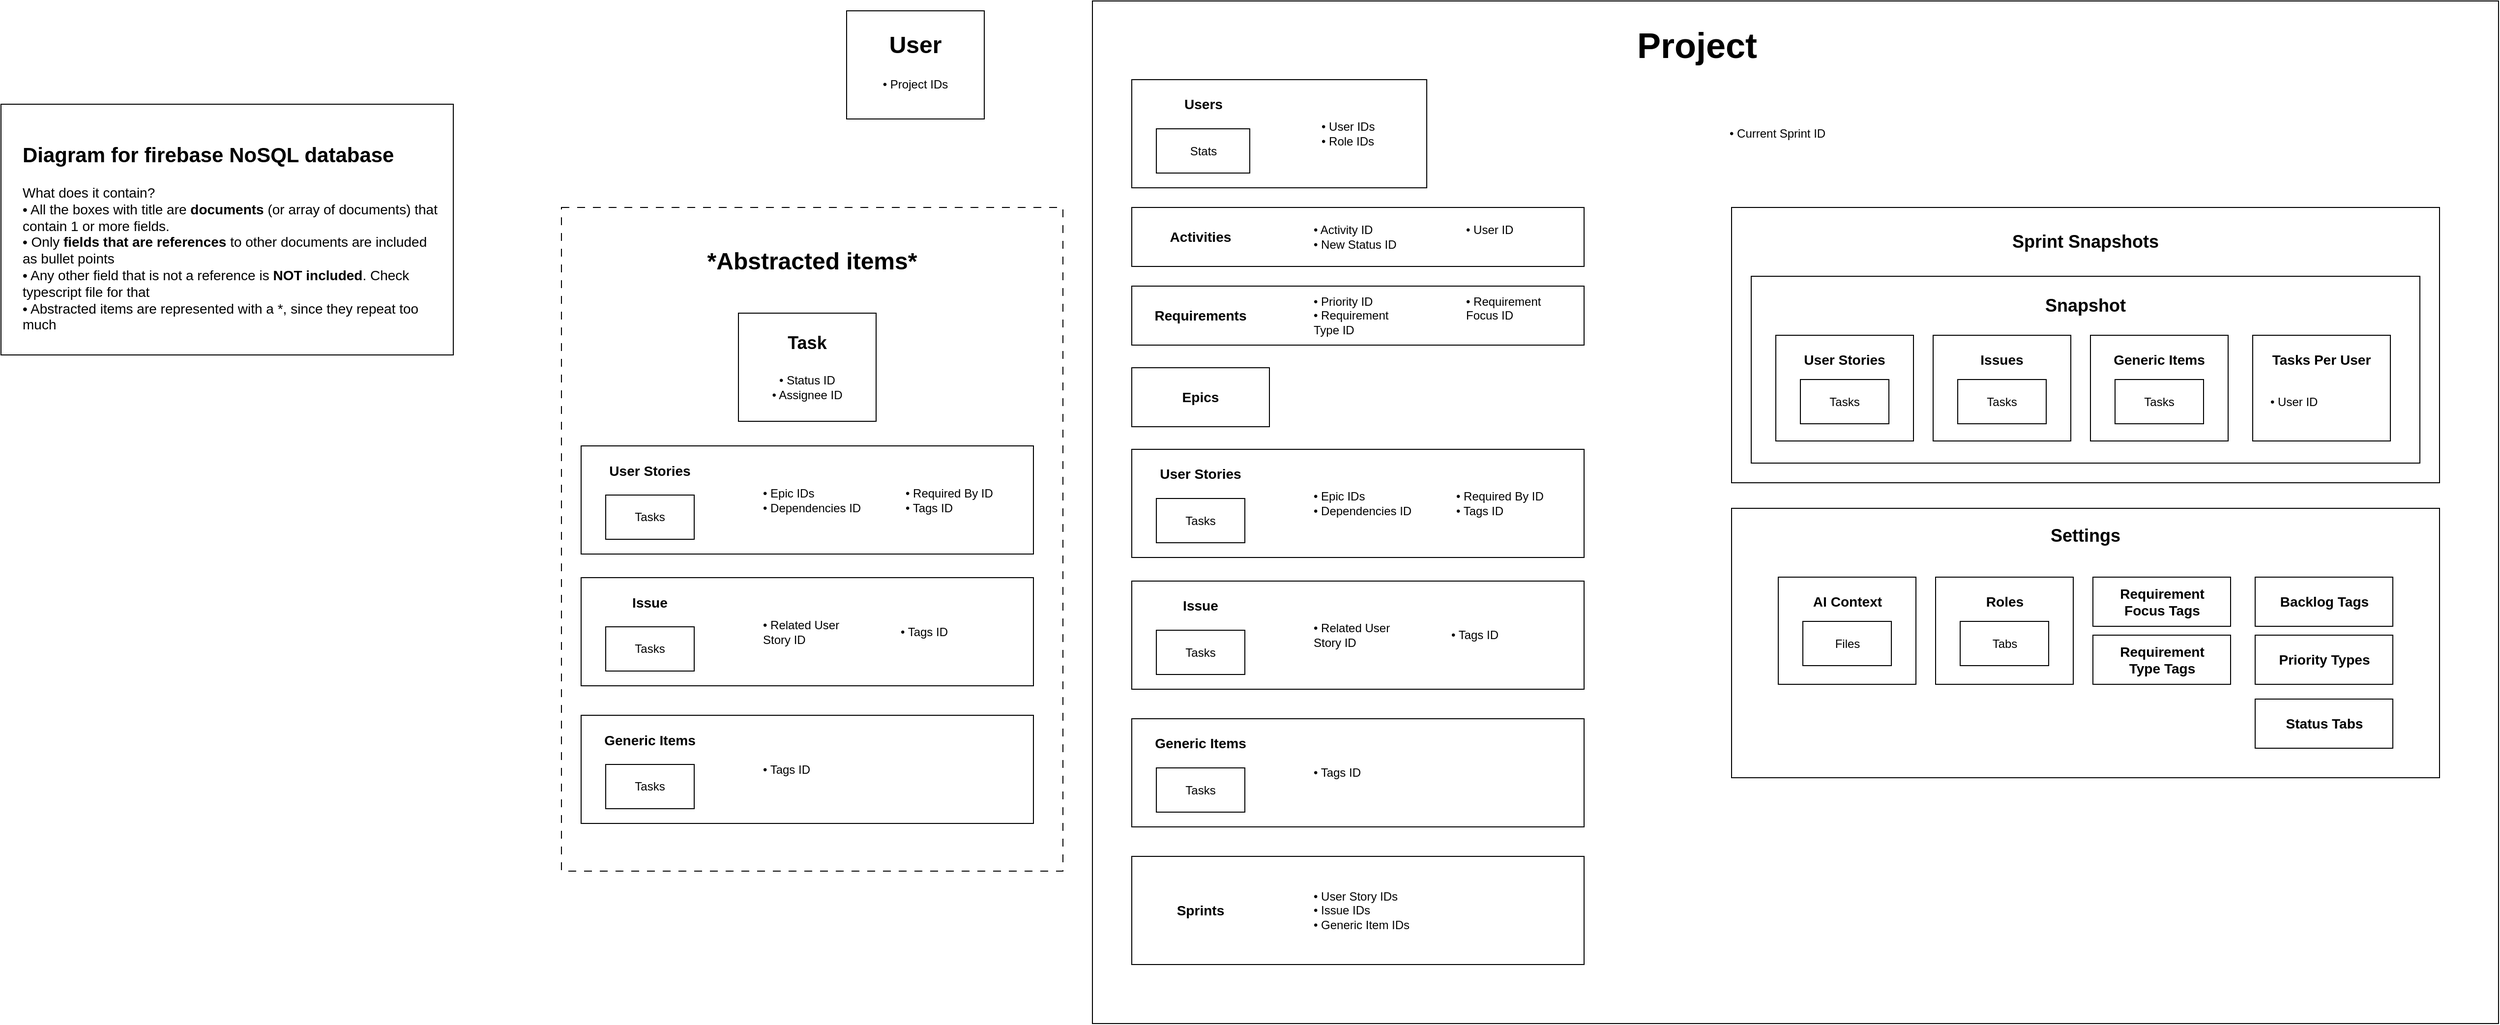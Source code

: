 <mxfile version="26.1.1">
  <diagram name="Página-1" id="4OTmXY2Rh0phOZ1CV6iW">
    <mxGraphModel dx="2952" dy="1219" grid="1" gridSize="10" guides="1" tooltips="1" connect="1" arrows="1" fold="1" page="1" pageScale="1" pageWidth="827" pageHeight="1169" math="0" shadow="0">
      <root>
        <mxCell id="0" />
        <mxCell id="1" parent="0" />
        <mxCell id="7UEIV4KV4VF5LxMRAz7w-37" value="" style="rounded=0;whiteSpace=wrap;html=1;fillColor=none;dashed=1;dashPattern=8 8;fillStyle=zigzag-line;gradientColor=default;" vertex="1" parent="1">
          <mxGeometry x="-50" y="240" width="510" height="675" as="geometry" />
        </mxCell>
        <mxCell id="7UEIV4KV4VF5LxMRAz7w-19" value="" style="rounded=0;whiteSpace=wrap;html=1;" vertex="1" parent="1">
          <mxGeometry x="-620" y="135" width="460" height="255" as="geometry" />
        </mxCell>
        <mxCell id="syVXaHFY9ad1_4dyUhUQ-4" value="" style="rounded=0;whiteSpace=wrap;html=1;" parent="1" vertex="1">
          <mxGeometry x="490" y="30" width="1430" height="1040" as="geometry" />
        </mxCell>
        <mxCell id="syVXaHFY9ad1_4dyUhUQ-6" value="&lt;h1&gt;Project&lt;/h1&gt;" style="text;html=1;align=center;verticalAlign=middle;whiteSpace=wrap;rounded=0;fontSize=18;" parent="1" vertex="1">
          <mxGeometry x="1040" y="60" width="130" height="30" as="geometry" />
        </mxCell>
        <mxCell id="syVXaHFY9ad1_4dyUhUQ-7" value="" style="rounded=0;whiteSpace=wrap;html=1;" parent="1" vertex="1">
          <mxGeometry x="530" y="240" width="460" height="60" as="geometry" />
        </mxCell>
        <mxCell id="syVXaHFY9ad1_4dyUhUQ-8" value="&lt;h3&gt;Activities&lt;/h3&gt;" style="text;html=1;align=center;verticalAlign=middle;whiteSpace=wrap;rounded=0;" parent="1" vertex="1">
          <mxGeometry x="560" y="255" width="80" height="30" as="geometry" />
        </mxCell>
        <mxCell id="syVXaHFY9ad1_4dyUhUQ-51" value="" style="rounded=0;whiteSpace=wrap;html=1;" parent="1" vertex="1">
          <mxGeometry x="530" y="110" width="300" height="110" as="geometry" />
        </mxCell>
        <mxCell id="syVXaHFY9ad1_4dyUhUQ-21" value="" style="rounded=0;whiteSpace=wrap;html=1;" parent="1" vertex="1">
          <mxGeometry x="555" y="160" width="95" height="45" as="geometry" />
        </mxCell>
        <mxCell id="syVXaHFY9ad1_4dyUhUQ-23" value="Stats" style="text;html=1;align=center;verticalAlign=middle;whiteSpace=wrap;rounded=0;" parent="1" vertex="1">
          <mxGeometry x="572.5" y="167.5" width="60" height="30" as="geometry" />
        </mxCell>
        <mxCell id="syVXaHFY9ad1_4dyUhUQ-52" value="&lt;h3&gt;Users&lt;/h3&gt;" style="text;html=1;align=center;verticalAlign=middle;whiteSpace=wrap;rounded=0;" parent="1" vertex="1">
          <mxGeometry x="572.5" y="120" width="60" height="30" as="geometry" />
        </mxCell>
        <mxCell id="syVXaHFY9ad1_4dyUhUQ-55" value="" style="rounded=0;whiteSpace=wrap;html=1;" parent="1" vertex="1">
          <mxGeometry x="240" y="40" width="140" height="110" as="geometry" />
        </mxCell>
        <mxCell id="syVXaHFY9ad1_4dyUhUQ-56" value="&lt;h1&gt;User&lt;/h1&gt;" style="text;html=1;align=center;verticalAlign=middle;whiteSpace=wrap;rounded=0;" parent="1" vertex="1">
          <mxGeometry x="280" y="60" width="60" height="30" as="geometry" />
        </mxCell>
        <mxCell id="MFJId0UJbE_y7SjFGPqC-7" value="" style="rounded=0;whiteSpace=wrap;html=1;" parent="1" vertex="1">
          <mxGeometry x="530" y="320" width="460" height="60" as="geometry" />
        </mxCell>
        <mxCell id="MFJId0UJbE_y7SjFGPqC-8" value="&lt;h3&gt;Requirements&lt;/h3&gt;" style="text;html=1;align=center;verticalAlign=middle;whiteSpace=wrap;rounded=0;" parent="1" vertex="1">
          <mxGeometry x="560" y="335" width="80" height="30" as="geometry" />
        </mxCell>
        <mxCell id="MFJId0UJbE_y7SjFGPqC-24" value="" style="rounded=0;whiteSpace=wrap;html=1;" parent="1" vertex="1">
          <mxGeometry x="530" y="403" width="140" height="60" as="geometry" />
        </mxCell>
        <mxCell id="MFJId0UJbE_y7SjFGPqC-25" value="&lt;h3&gt;Epics&lt;/h3&gt;" style="text;html=1;align=center;verticalAlign=middle;whiteSpace=wrap;rounded=0;" parent="1" vertex="1">
          <mxGeometry x="560" y="418" width="80" height="30" as="geometry" />
        </mxCell>
        <mxCell id="MFJId0UJbE_y7SjFGPqC-32" value="" style="rounded=0;whiteSpace=wrap;html=1;" parent="1" vertex="1">
          <mxGeometry x="1140" y="240" width="720" height="280" as="geometry" />
        </mxCell>
        <mxCell id="MFJId0UJbE_y7SjFGPqC-33" value="&lt;h2&gt;Sprint Snapshots&lt;/h2&gt;" style="text;html=1;align=center;verticalAlign=middle;whiteSpace=wrap;rounded=0;" parent="1" vertex="1">
          <mxGeometry x="1375" y="260" width="250" height="30" as="geometry" />
        </mxCell>
        <mxCell id="MFJId0UJbE_y7SjFGPqC-60" value="" style="rounded=0;whiteSpace=wrap;html=1;" parent="1" vertex="1">
          <mxGeometry x="1160" y="310" width="680" height="190" as="geometry" />
        </mxCell>
        <mxCell id="MFJId0UJbE_y7SjFGPqC-48" value="" style="rounded=0;whiteSpace=wrap;html=1;" parent="1" vertex="1">
          <mxGeometry x="1185" y="370" width="140" height="107.5" as="geometry" />
        </mxCell>
        <mxCell id="MFJId0UJbE_y7SjFGPqC-49" value="&lt;h3&gt;User Stories&lt;/h3&gt;" style="text;html=1;align=center;verticalAlign=middle;whiteSpace=wrap;rounded=0;" parent="1" vertex="1">
          <mxGeometry x="1195" y="380" width="120" height="30" as="geometry" />
        </mxCell>
        <mxCell id="MFJId0UJbE_y7SjFGPqC-50" value="" style="rounded=0;whiteSpace=wrap;html=1;" parent="1" vertex="1">
          <mxGeometry x="1210" y="415" width="90" height="45" as="geometry" />
        </mxCell>
        <mxCell id="MFJId0UJbE_y7SjFGPqC-51" value="Tasks" style="text;html=1;align=center;verticalAlign=middle;whiteSpace=wrap;rounded=0;" parent="1" vertex="1">
          <mxGeometry x="1225" y="422.5" width="60" height="30" as="geometry" />
        </mxCell>
        <mxCell id="MFJId0UJbE_y7SjFGPqC-52" value="" style="rounded=0;whiteSpace=wrap;html=1;" parent="1" vertex="1">
          <mxGeometry x="1345" y="370" width="140" height="107.5" as="geometry" />
        </mxCell>
        <mxCell id="MFJId0UJbE_y7SjFGPqC-53" value="&lt;h3&gt;Issues&lt;/h3&gt;" style="text;html=1;align=center;verticalAlign=middle;whiteSpace=wrap;rounded=0;" parent="1" vertex="1">
          <mxGeometry x="1385" y="380" width="60" height="30" as="geometry" />
        </mxCell>
        <mxCell id="MFJId0UJbE_y7SjFGPqC-54" value="" style="rounded=0;whiteSpace=wrap;html=1;" parent="1" vertex="1">
          <mxGeometry x="1370" y="415" width="90" height="45" as="geometry" />
        </mxCell>
        <mxCell id="MFJId0UJbE_y7SjFGPqC-55" value="Tasks" style="text;html=1;align=center;verticalAlign=middle;whiteSpace=wrap;rounded=0;" parent="1" vertex="1">
          <mxGeometry x="1385" y="422.5" width="60" height="30" as="geometry" />
        </mxCell>
        <mxCell id="MFJId0UJbE_y7SjFGPqC-56" value="" style="rounded=0;whiteSpace=wrap;html=1;" parent="1" vertex="1">
          <mxGeometry x="1505" y="370" width="140" height="107.5" as="geometry" />
        </mxCell>
        <mxCell id="MFJId0UJbE_y7SjFGPqC-57" value="&lt;h3&gt;Generic Items&lt;/h3&gt;" style="text;html=1;align=center;verticalAlign=middle;whiteSpace=wrap;rounded=0;" parent="1" vertex="1">
          <mxGeometry x="1515" y="380" width="120" height="30" as="geometry" />
        </mxCell>
        <mxCell id="MFJId0UJbE_y7SjFGPqC-58" value="" style="rounded=0;whiteSpace=wrap;html=1;" parent="1" vertex="1">
          <mxGeometry x="1530" y="415" width="90" height="45" as="geometry" />
        </mxCell>
        <mxCell id="MFJId0UJbE_y7SjFGPqC-59" value="Tasks" style="text;html=1;align=center;verticalAlign=middle;whiteSpace=wrap;rounded=0;" parent="1" vertex="1">
          <mxGeometry x="1545" y="422.5" width="60" height="30" as="geometry" />
        </mxCell>
        <mxCell id="MFJId0UJbE_y7SjFGPqC-61" value="&lt;h2&gt;Snapshot&lt;/h2&gt;" style="text;html=1;align=center;verticalAlign=middle;whiteSpace=wrap;rounded=0;" parent="1" vertex="1">
          <mxGeometry x="1440" y="325" width="120" height="30" as="geometry" />
        </mxCell>
        <mxCell id="MFJId0UJbE_y7SjFGPqC-62" value="" style="rounded=0;whiteSpace=wrap;html=1;" parent="1" vertex="1">
          <mxGeometry x="1140" y="546" width="720" height="274" as="geometry" />
        </mxCell>
        <mxCell id="7UEIV4KV4VF5LxMRAz7w-13" value="" style="rounded=0;whiteSpace=wrap;html=1;" vertex="1" parent="1">
          <mxGeometry x="1187.5" y="616" width="140" height="109" as="geometry" />
        </mxCell>
        <mxCell id="MFJId0UJbE_y7SjFGPqC-63" value="&lt;h2&gt;Settings&lt;/h2&gt;" style="text;html=1;align=center;verticalAlign=middle;whiteSpace=wrap;rounded=0;" parent="1" vertex="1">
          <mxGeometry x="1375" y="559" width="250" height="30" as="geometry" />
        </mxCell>
        <mxCell id="MFJId0UJbE_y7SjFGPqC-66" value="&lt;h3&gt;AI Context&lt;/h3&gt;" style="text;html=1;align=center;verticalAlign=middle;whiteSpace=wrap;rounded=0;" parent="1" vertex="1">
          <mxGeometry x="1197.5" y="626" width="120" height="30" as="geometry" />
        </mxCell>
        <mxCell id="MFJId0UJbE_y7SjFGPqC-69" value="" style="rounded=0;whiteSpace=wrap;html=1;" parent="1" vertex="1">
          <mxGeometry x="1347.5" y="616" width="140" height="109" as="geometry" />
        </mxCell>
        <mxCell id="MFJId0UJbE_y7SjFGPqC-70" value="&lt;h3&gt;Roles&lt;/h3&gt;" style="text;html=1;align=center;verticalAlign=middle;whiteSpace=wrap;rounded=0;" parent="1" vertex="1">
          <mxGeometry x="1387.5" y="626" width="60" height="30" as="geometry" />
        </mxCell>
        <mxCell id="MFJId0UJbE_y7SjFGPqC-71" value="" style="rounded=0;whiteSpace=wrap;html=1;" parent="1" vertex="1">
          <mxGeometry x="1372.5" y="661" width="90" height="45" as="geometry" />
        </mxCell>
        <mxCell id="MFJId0UJbE_y7SjFGPqC-72" value="Tabs" style="text;html=1;align=center;verticalAlign=middle;whiteSpace=wrap;rounded=0;" parent="1" vertex="1">
          <mxGeometry x="1387.5" y="668.5" width="60" height="30" as="geometry" />
        </mxCell>
        <mxCell id="MFJId0UJbE_y7SjFGPqC-78" value="" style="rounded=0;whiteSpace=wrap;html=1;" parent="1" vertex="1">
          <mxGeometry x="530" y="486" width="460" height="110" as="geometry" />
        </mxCell>
        <mxCell id="MFJId0UJbE_y7SjFGPqC-79" value="" style="rounded=0;whiteSpace=wrap;html=1;" parent="1" vertex="1">
          <mxGeometry x="555" y="536" width="90" height="45" as="geometry" />
        </mxCell>
        <mxCell id="MFJId0UJbE_y7SjFGPqC-80" value="Tasks" style="text;html=1;align=center;verticalAlign=middle;whiteSpace=wrap;rounded=0;" parent="1" vertex="1">
          <mxGeometry x="570" y="543.5" width="60" height="30" as="geometry" />
        </mxCell>
        <mxCell id="MFJId0UJbE_y7SjFGPqC-81" value="&lt;h3&gt;User Stories&lt;/h3&gt;" style="text;html=1;align=center;verticalAlign=middle;whiteSpace=wrap;rounded=0;" parent="1" vertex="1">
          <mxGeometry x="540" y="496" width="120" height="30" as="geometry" />
        </mxCell>
        <mxCell id="MFJId0UJbE_y7SjFGPqC-90" value="&lt;p&gt;&lt;/p&gt;&lt;span style=&quot;background-color: transparent; color: light-dark(rgb(0, 0, 0), rgb(255, 255, 255));&quot;&gt;• Project IDs&lt;/span&gt;&lt;p&gt;&lt;/p&gt;" style="text;html=1;align=center;verticalAlign=middle;whiteSpace=wrap;rounded=0;" parent="1" vertex="1">
          <mxGeometry x="260" y="100" width="100" height="30" as="geometry" />
        </mxCell>
        <mxCell id="MFJId0UJbE_y7SjFGPqC-91" value="&lt;p&gt;&lt;/p&gt;&lt;span style=&quot;background-color: transparent; color: light-dark(rgb(0, 0, 0), rgb(255, 255, 255));&quot;&gt;• User IDs&lt;/span&gt;&lt;br&gt;&lt;span style=&quot;background-color: transparent; color: light-dark(rgb(0, 0, 0), rgb(255, 255, 255));&quot;&gt;• Role IDs&lt;/span&gt;&lt;span style=&quot;background-color: transparent; color: light-dark(rgb(0, 0, 0), rgb(255, 255, 255));&quot;&gt;&amp;nbsp;&lt;/span&gt;&lt;div&gt;&lt;div&gt;&lt;p&gt;&lt;/p&gt;&lt;/div&gt;&lt;/div&gt;" style="text;html=1;align=left;verticalAlign=middle;whiteSpace=wrap;rounded=0;fontSize=12;spacing=0;spacingBottom=0;horizontal=1;" parent="1" vertex="1">
          <mxGeometry x="722.5" y="140" width="75" height="50" as="geometry" />
        </mxCell>
        <mxCell id="MFJId0UJbE_y7SjFGPqC-95" value="&lt;p&gt;&lt;/p&gt;&lt;span style=&quot;background-color: transparent; color: light-dark(rgb(0, 0, 0), rgb(255, 255, 255));&quot;&gt;• Activity ID&lt;/span&gt;&lt;br&gt;&lt;span style=&quot;background-color: transparent; color: light-dark(rgb(0, 0, 0), rgb(255, 255, 255));&quot;&gt;• New Status ID&lt;/span&gt;&lt;div&gt;&lt;div&gt;&lt;p&gt;&lt;/p&gt;&lt;/div&gt;&lt;/div&gt;" style="text;html=1;align=left;verticalAlign=middle;whiteSpace=wrap;rounded=0;fontSize=12;spacing=0;spacingBottom=0;horizontal=1;" parent="1" vertex="1">
          <mxGeometry x="715" y="245" width="90" height="50" as="geometry" />
        </mxCell>
        <mxCell id="MFJId0UJbE_y7SjFGPqC-96" value="&lt;p&gt;&lt;/p&gt;&lt;span style=&quot;background-color: transparent; color: light-dark(rgb(0, 0, 0), rgb(255, 255, 255));&quot;&gt;• User ID&lt;/span&gt;&lt;div&gt;&lt;span style=&quot;background-color: transparent; color: light-dark(rgb(0, 0, 0), rgb(255, 255, 255));&quot;&gt;&amp;nbsp;&lt;/span&gt;&lt;br&gt;&lt;div&gt;&lt;div&gt;&lt;p&gt;&lt;/p&gt;&lt;/div&gt;&lt;/div&gt;&lt;/div&gt;" style="text;html=1;align=left;verticalAlign=middle;whiteSpace=wrap;rounded=0;fontSize=12;spacing=0;spacingBottom=0;horizontal=1;" parent="1" vertex="1">
          <mxGeometry x="870" y="245" width="90" height="50" as="geometry" />
        </mxCell>
        <mxCell id="MFJId0UJbE_y7SjFGPqC-97" value="&lt;p&gt;&lt;/p&gt;&lt;span style=&quot;background-color: transparent; color: light-dark(rgb(0, 0, 0), rgb(255, 255, 255));&quot;&gt;• Current Sprint ID&lt;/span&gt;&lt;div&gt;&lt;div&gt;&lt;div&gt;&lt;p&gt;&lt;/p&gt;&lt;/div&gt;&lt;/div&gt;&lt;/div&gt;" style="text;html=1;align=left;verticalAlign=middle;whiteSpace=wrap;rounded=0;fontSize=12;spacing=0;spacingBottom=0;horizontal=1;" parent="1" vertex="1">
          <mxGeometry x="1137.5" y="140" width="235" height="50" as="geometry" />
        </mxCell>
        <mxCell id="MFJId0UJbE_y7SjFGPqC-98" value="&lt;p&gt;&lt;/p&gt;&lt;span style=&quot;background-color: transparent; color: light-dark(rgb(0, 0, 0), rgb(255, 255, 255));&quot;&gt;• Priority ID&lt;/span&gt;&lt;br&gt;&lt;span style=&quot;background-color: transparent; color: light-dark(rgb(0, 0, 0), rgb(255, 255, 255));&quot;&gt;• Requirement Type ID&lt;/span&gt;&lt;div&gt;&lt;div&gt;&lt;p&gt;&lt;/p&gt;&lt;/div&gt;&lt;/div&gt;" style="text;html=1;align=left;verticalAlign=middle;whiteSpace=wrap;rounded=0;fontSize=12;spacing=0;spacingBottom=0;horizontal=1;" parent="1" vertex="1">
          <mxGeometry x="715" y="325" width="90" height="50" as="geometry" />
        </mxCell>
        <mxCell id="MFJId0UJbE_y7SjFGPqC-99" value="&lt;p&gt;&lt;/p&gt;&lt;span style=&quot;background-color: transparent; color: light-dark(rgb(0, 0, 0), rgb(255, 255, 255));&quot;&gt;• Requirement Focus ID&lt;/span&gt;&lt;div&gt;&lt;span style=&quot;background-color: transparent; color: light-dark(rgb(0, 0, 0), rgb(255, 255, 255));&quot;&gt;&amp;nbsp;&lt;/span&gt;&lt;br&gt;&lt;div&gt;&lt;div&gt;&lt;p&gt;&lt;/p&gt;&lt;/div&gt;&lt;/div&gt;&lt;/div&gt;" style="text;html=1;align=left;verticalAlign=middle;whiteSpace=wrap;rounded=0;fontSize=12;spacing=0;spacingBottom=0;horizontal=1;" parent="1" vertex="1">
          <mxGeometry x="870" y="325" width="90" height="50" as="geometry" />
        </mxCell>
        <mxCell id="MFJId0UJbE_y7SjFGPqC-100" value="&lt;p&gt;&lt;/p&gt;&lt;span style=&quot;background-color: transparent; color: light-dark(rgb(0, 0, 0), rgb(255, 255, 255));&quot;&gt;• Epic IDs&lt;/span&gt;&lt;br&gt;&lt;span style=&quot;background-color: transparent; color: light-dark(rgb(0, 0, 0), rgb(255, 255, 255));&quot;&gt;• Dependencies&lt;/span&gt;&lt;span style=&quot;background-color: transparent; color: light-dark(rgb(0, 0, 0), rgb(255, 255, 255));&quot;&gt;&amp;nbsp;ID&lt;/span&gt;&lt;div&gt;&lt;div&gt;&lt;p&gt;&lt;/p&gt;&lt;/div&gt;&lt;/div&gt;" style="text;html=1;align=left;verticalAlign=middle;whiteSpace=wrap;rounded=0;fontSize=12;spacing=0;spacingBottom=0;horizontal=1;" parent="1" vertex="1">
          <mxGeometry x="715" y="516" width="105" height="50" as="geometry" />
        </mxCell>
        <mxCell id="MFJId0UJbE_y7SjFGPqC-101" value="&lt;p&gt;&lt;/p&gt;&lt;span style=&quot;background-color: transparent; color: light-dark(rgb(0, 0, 0), rgb(255, 255, 255));&quot;&gt;• Required By ID&lt;/span&gt;&lt;div&gt;&lt;span style=&quot;background-color: transparent; color: light-dark(rgb(0, 0, 0), rgb(255, 255, 255));&quot;&gt;• T&lt;/span&gt;&lt;span style=&quot;background-color: transparent;&quot;&gt;ags ID&lt;/span&gt;&lt;div&gt;&lt;div&gt;&lt;p&gt;&lt;/p&gt;&lt;/div&gt;&lt;/div&gt;&lt;/div&gt;" style="text;html=1;align=left;verticalAlign=middle;whiteSpace=wrap;rounded=0;fontSize=12;spacing=0;spacingBottom=0;horizontal=1;" parent="1" vertex="1">
          <mxGeometry x="860" y="516" width="105" height="50" as="geometry" />
        </mxCell>
        <mxCell id="MFJId0UJbE_y7SjFGPqC-102" value="" style="rounded=0;whiteSpace=wrap;html=1;" parent="1" vertex="1">
          <mxGeometry x="130" y="347.5" width="140" height="110" as="geometry" />
        </mxCell>
        <mxCell id="MFJId0UJbE_y7SjFGPqC-103" value="&lt;h2&gt;Task&lt;/h2&gt;" style="text;html=1;align=center;verticalAlign=middle;whiteSpace=wrap;rounded=0;" parent="1" vertex="1">
          <mxGeometry x="170" y="362.5" width="60" height="30" as="geometry" />
        </mxCell>
        <mxCell id="MFJId0UJbE_y7SjFGPqC-104" value="&lt;p&gt;&lt;/p&gt;&lt;span style=&quot;background-color: transparent; color: light-dark(rgb(0, 0, 0), rgb(255, 255, 255));&quot;&gt;• Status ID&lt;br&gt;&lt;/span&gt;&lt;div&gt;&lt;span style=&quot;background-color: transparent; color: light-dark(rgb(0, 0, 0), rgb(255, 255, 255));&quot;&gt;• Assignee ID&lt;/span&gt;&lt;p&gt;&lt;/p&gt;&lt;/div&gt;" style="text;html=1;align=center;verticalAlign=middle;whiteSpace=wrap;rounded=0;" parent="1" vertex="1">
          <mxGeometry x="150" y="407.5" width="100" height="30" as="geometry" />
        </mxCell>
        <mxCell id="MFJId0UJbE_y7SjFGPqC-105" value="" style="rounded=0;whiteSpace=wrap;html=1;" parent="1" vertex="1">
          <mxGeometry x="530" y="620" width="460" height="110" as="geometry" />
        </mxCell>
        <mxCell id="MFJId0UJbE_y7SjFGPqC-106" value="" style="rounded=0;whiteSpace=wrap;html=1;" parent="1" vertex="1">
          <mxGeometry x="555" y="670" width="90" height="45" as="geometry" />
        </mxCell>
        <mxCell id="MFJId0UJbE_y7SjFGPqC-107" value="Tasks" style="text;html=1;align=center;verticalAlign=middle;whiteSpace=wrap;rounded=0;" parent="1" vertex="1">
          <mxGeometry x="570" y="677.5" width="60" height="30" as="geometry" />
        </mxCell>
        <mxCell id="MFJId0UJbE_y7SjFGPqC-108" value="&lt;h3&gt;Issue&lt;/h3&gt;" style="text;html=1;align=center;verticalAlign=middle;whiteSpace=wrap;rounded=0;" parent="1" vertex="1">
          <mxGeometry x="540" y="630" width="120" height="30" as="geometry" />
        </mxCell>
        <mxCell id="MFJId0UJbE_y7SjFGPqC-109" value="&lt;p&gt;&lt;/p&gt;&lt;span style=&quot;background-color: transparent; color: light-dark(rgb(0, 0, 0), rgb(255, 255, 255));&quot;&gt;• R&lt;/span&gt;&lt;span style=&quot;background-color: transparent;&quot;&gt;elated User Story ID&amp;nbsp;&lt;/span&gt;&lt;div&gt;&lt;div&gt;&lt;div&gt;&lt;div&gt;&lt;div&gt;&lt;p&gt;&lt;/p&gt;&lt;/div&gt;&lt;/div&gt;&lt;/div&gt;&lt;/div&gt;&lt;/div&gt;" style="text;html=1;align=left;verticalAlign=middle;whiteSpace=wrap;rounded=0;fontSize=12;spacing=0;spacingBottom=0;horizontal=1;" parent="1" vertex="1">
          <mxGeometry x="715" y="650" width="105" height="50" as="geometry" />
        </mxCell>
        <mxCell id="MFJId0UJbE_y7SjFGPqC-111" value="&lt;p&gt;&lt;/p&gt;&lt;span style=&quot;color: light-dark(rgb(0, 0, 0), rgb(255, 255, 255)); background-color: transparent;&quot;&gt;• T&lt;/span&gt;&lt;span style=&quot;background-color: transparent;&quot;&gt;ags ID&lt;/span&gt;&lt;div&gt;&lt;div&gt;&lt;div&gt;&lt;div&gt;&lt;div&gt;&lt;p&gt;&lt;/p&gt;&lt;/div&gt;&lt;/div&gt;&lt;/div&gt;&lt;/div&gt;&lt;/div&gt;" style="text;html=1;align=left;verticalAlign=middle;whiteSpace=wrap;rounded=0;fontSize=12;spacing=0;spacingBottom=0;horizontal=1;" parent="1" vertex="1">
          <mxGeometry x="855" y="650" width="105" height="50" as="geometry" />
        </mxCell>
        <mxCell id="MFJId0UJbE_y7SjFGPqC-112" value="" style="rounded=0;whiteSpace=wrap;html=1;" parent="1" vertex="1">
          <mxGeometry x="530" y="760" width="460" height="110" as="geometry" />
        </mxCell>
        <mxCell id="MFJId0UJbE_y7SjFGPqC-113" value="" style="rounded=0;whiteSpace=wrap;html=1;" parent="1" vertex="1">
          <mxGeometry x="555" y="810" width="90" height="45" as="geometry" />
        </mxCell>
        <mxCell id="MFJId0UJbE_y7SjFGPqC-114" value="Tasks" style="text;html=1;align=center;verticalAlign=middle;whiteSpace=wrap;rounded=0;" parent="1" vertex="1">
          <mxGeometry x="570" y="817.5" width="60" height="30" as="geometry" />
        </mxCell>
        <mxCell id="MFJId0UJbE_y7SjFGPqC-115" value="&lt;h3&gt;Generic Items&lt;/h3&gt;" style="text;html=1;align=center;verticalAlign=middle;whiteSpace=wrap;rounded=0;" parent="1" vertex="1">
          <mxGeometry x="540" y="770" width="120" height="30" as="geometry" />
        </mxCell>
        <mxCell id="MFJId0UJbE_y7SjFGPqC-116" value="&lt;p&gt;&lt;/p&gt;&lt;span style=&quot;background-color: transparent; color: light-dark(rgb(0, 0, 0), rgb(255, 255, 255));&quot;&gt;• Tags ID&lt;/span&gt;&lt;div&gt;&lt;div&gt;&lt;div&gt;&lt;div&gt;&lt;div&gt;&lt;p&gt;&lt;/p&gt;&lt;/div&gt;&lt;/div&gt;&lt;/div&gt;&lt;/div&gt;&lt;/div&gt;" style="text;html=1;align=left;verticalAlign=middle;whiteSpace=wrap;rounded=0;fontSize=12;spacing=0;spacingBottom=0;horizontal=1;" parent="1" vertex="1">
          <mxGeometry x="715" y="790" width="105" height="50" as="geometry" />
        </mxCell>
        <mxCell id="MFJId0UJbE_y7SjFGPqC-118" value="" style="rounded=0;whiteSpace=wrap;html=1;" parent="1" vertex="1">
          <mxGeometry x="530" y="900" width="460" height="110" as="geometry" />
        </mxCell>
        <mxCell id="MFJId0UJbE_y7SjFGPqC-121" value="&lt;h3&gt;Sprints&lt;/h3&gt;" style="text;html=1;align=center;verticalAlign=middle;whiteSpace=wrap;rounded=0;" parent="1" vertex="1">
          <mxGeometry x="540" y="940" width="120" height="30" as="geometry" />
        </mxCell>
        <mxCell id="MFJId0UJbE_y7SjFGPqC-122" value="&lt;p&gt;&lt;/p&gt;&lt;span style=&quot;background-color: transparent; color: light-dark(rgb(0, 0, 0), rgb(255, 255, 255));&quot;&gt;• User Story IDs&lt;br&gt;&lt;/span&gt;&lt;div&gt;&lt;span style=&quot;background-color: transparent; color: light-dark(rgb(0, 0, 0), rgb(255, 255, 255));&quot;&gt;• Issue IDs&lt;/span&gt;&lt;/div&gt;&lt;div&gt;&lt;span style=&quot;background-color: transparent; color: light-dark(rgb(0, 0, 0), rgb(255, 255, 255));&quot;&gt;• Generic Item IDs&lt;/span&gt;&lt;div&gt;&lt;div&gt;&lt;div&gt;&lt;div&gt;&lt;div&gt;&lt;p&gt;&lt;/p&gt;&lt;/div&gt;&lt;/div&gt;&lt;/div&gt;&lt;/div&gt;&lt;/div&gt;&lt;/div&gt;" style="text;html=1;align=left;verticalAlign=middle;whiteSpace=wrap;rounded=0;fontSize=12;spacing=0;spacingBottom=0;horizontal=1;" parent="1" vertex="1">
          <mxGeometry x="715" y="930" width="105" height="50" as="geometry" />
        </mxCell>
        <mxCell id="MFJId0UJbE_y7SjFGPqC-124" value="" style="rounded=0;whiteSpace=wrap;html=1;" parent="1" vertex="1">
          <mxGeometry x="1670" y="370" width="140" height="107.5" as="geometry" />
        </mxCell>
        <mxCell id="MFJId0UJbE_y7SjFGPqC-125" value="&lt;h3&gt;Tasks Per User&lt;/h3&gt;" style="text;html=1;align=center;verticalAlign=middle;whiteSpace=wrap;rounded=0;" parent="1" vertex="1">
          <mxGeometry x="1680" y="380" width="120" height="30" as="geometry" />
        </mxCell>
        <mxCell id="MFJId0UJbE_y7SjFGPqC-126" value="&lt;p&gt;&lt;/p&gt;&lt;span style=&quot;background-color: transparent; color: light-dark(rgb(0, 0, 0), rgb(255, 255, 255));&quot;&gt;• User ID&lt;/span&gt;&lt;div&gt;&lt;div&gt;&lt;div&gt;&lt;p&gt;&lt;/p&gt;&lt;/div&gt;&lt;/div&gt;&lt;/div&gt;" style="text;html=1;align=left;verticalAlign=middle;whiteSpace=wrap;rounded=0;fontSize=12;spacing=0;spacingBottom=0;horizontal=1;" parent="1" vertex="1">
          <mxGeometry x="1687.5" y="412.5" width="105" height="50" as="geometry" />
        </mxCell>
        <mxCell id="7UEIV4KV4VF5LxMRAz7w-1" value="" style="rounded=0;whiteSpace=wrap;html=1;" vertex="1" parent="1">
          <mxGeometry x="1507.5" y="616" width="140" height="50" as="geometry" />
        </mxCell>
        <mxCell id="7UEIV4KV4VF5LxMRAz7w-2" value="&lt;h3&gt;Requirement Focus Tags&lt;/h3&gt;" style="text;html=1;align=center;verticalAlign=middle;whiteSpace=wrap;rounded=0;" vertex="1" parent="1">
          <mxGeometry x="1517.5" y="626" width="120" height="30" as="geometry" />
        </mxCell>
        <mxCell id="7UEIV4KV4VF5LxMRAz7w-7" value="" style="rounded=0;whiteSpace=wrap;html=1;" vertex="1" parent="1">
          <mxGeometry x="1507.5" y="675" width="140" height="50" as="geometry" />
        </mxCell>
        <mxCell id="7UEIV4KV4VF5LxMRAz7w-8" value="&lt;h3&gt;Requirement Type Tags&lt;/h3&gt;" style="text;html=1;align=center;verticalAlign=middle;whiteSpace=wrap;rounded=0;" vertex="1" parent="1">
          <mxGeometry x="1517.5" y="685" width="120" height="30" as="geometry" />
        </mxCell>
        <mxCell id="7UEIV4KV4VF5LxMRAz7w-9" value="" style="rounded=0;whiteSpace=wrap;html=1;" vertex="1" parent="1">
          <mxGeometry x="1672.5" y="616" width="140" height="50" as="geometry" />
        </mxCell>
        <mxCell id="7UEIV4KV4VF5LxMRAz7w-10" value="&lt;h3&gt;Backlog Tags&lt;/h3&gt;" style="text;html=1;align=center;verticalAlign=middle;whiteSpace=wrap;rounded=0;" vertex="1" parent="1">
          <mxGeometry x="1682.5" y="626" width="120" height="30" as="geometry" />
        </mxCell>
        <mxCell id="7UEIV4KV4VF5LxMRAz7w-11" value="" style="rounded=0;whiteSpace=wrap;html=1;" vertex="1" parent="1">
          <mxGeometry x="1672.5" y="675" width="140" height="50" as="geometry" />
        </mxCell>
        <mxCell id="7UEIV4KV4VF5LxMRAz7w-12" value="&lt;h3&gt;Priority Types&lt;/h3&gt;" style="text;html=1;align=center;verticalAlign=middle;whiteSpace=wrap;rounded=0;" vertex="1" parent="1">
          <mxGeometry x="1682.5" y="685" width="120" height="30" as="geometry" />
        </mxCell>
        <mxCell id="7UEIV4KV4VF5LxMRAz7w-14" value="" style="rounded=0;whiteSpace=wrap;html=1;" vertex="1" parent="1">
          <mxGeometry x="1212.5" y="661" width="90" height="45" as="geometry" />
        </mxCell>
        <mxCell id="7UEIV4KV4VF5LxMRAz7w-15" value="Files" style="text;html=1;align=center;verticalAlign=middle;whiteSpace=wrap;rounded=0;" vertex="1" parent="1">
          <mxGeometry x="1227.5" y="668.5" width="60" height="30" as="geometry" />
        </mxCell>
        <mxCell id="7UEIV4KV4VF5LxMRAz7w-16" value="" style="rounded=0;whiteSpace=wrap;html=1;" vertex="1" parent="1">
          <mxGeometry x="1672.5" y="740" width="140" height="50" as="geometry" />
        </mxCell>
        <mxCell id="7UEIV4KV4VF5LxMRAz7w-17" value="&lt;h3&gt;Status Tabs&lt;/h3&gt;" style="text;html=1;align=center;verticalAlign=middle;whiteSpace=wrap;rounded=0;" vertex="1" parent="1">
          <mxGeometry x="1682.5" y="750" width="120" height="30" as="geometry" />
        </mxCell>
        <mxCell id="7UEIV4KV4VF5LxMRAz7w-18" value="&lt;h2&gt;&lt;b&gt;Diagram for firebase NoSQL database&lt;/b&gt;&lt;/h2&gt;&lt;div&gt;What does it contain?&lt;/div&gt;&lt;div&gt;• All the boxes with title are &lt;b&gt;documents&lt;/b&gt;&amp;nbsp;(or array of documents) that contain 1 or more fields.&lt;/div&gt;&lt;div&gt;• Only &lt;b&gt;fields that are&amp;nbsp;references&lt;/b&gt; to other documents are included as bullet points&lt;/div&gt;&lt;div&gt;• Any other field that is not a reference is &lt;b&gt;NOT included&lt;/b&gt;. Check typescript file for that&lt;/div&gt;&lt;div&gt;• Abstracted items are represented with a *, since they repeat too much&lt;/div&gt;" style="text;html=1;align=left;verticalAlign=top;whiteSpace=wrap;rounded=0;fontSize=14;" vertex="1" parent="1">
          <mxGeometry x="-600" y="150" width="430" height="220" as="geometry" />
        </mxCell>
        <mxCell id="7UEIV4KV4VF5LxMRAz7w-20" value="" style="rounded=0;whiteSpace=wrap;html=1;" vertex="1" parent="1">
          <mxGeometry x="-30" y="482.5" width="460" height="110" as="geometry" />
        </mxCell>
        <mxCell id="7UEIV4KV4VF5LxMRAz7w-21" value="" style="rounded=0;whiteSpace=wrap;html=1;" vertex="1" parent="1">
          <mxGeometry x="-5" y="532.5" width="90" height="45" as="geometry" />
        </mxCell>
        <mxCell id="7UEIV4KV4VF5LxMRAz7w-22" value="Tasks" style="text;html=1;align=center;verticalAlign=middle;whiteSpace=wrap;rounded=0;" vertex="1" parent="1">
          <mxGeometry x="10" y="540" width="60" height="30" as="geometry" />
        </mxCell>
        <mxCell id="7UEIV4KV4VF5LxMRAz7w-23" value="&lt;h3&gt;User Stories&lt;/h3&gt;" style="text;html=1;align=center;verticalAlign=middle;whiteSpace=wrap;rounded=0;" vertex="1" parent="1">
          <mxGeometry x="-20" y="492.5" width="120" height="30" as="geometry" />
        </mxCell>
        <mxCell id="7UEIV4KV4VF5LxMRAz7w-24" value="&lt;p&gt;&lt;/p&gt;&lt;span style=&quot;background-color: transparent; color: light-dark(rgb(0, 0, 0), rgb(255, 255, 255));&quot;&gt;• Epic IDs&lt;/span&gt;&lt;br&gt;&lt;span style=&quot;background-color: transparent; color: light-dark(rgb(0, 0, 0), rgb(255, 255, 255));&quot;&gt;• Dependencies&lt;/span&gt;&lt;span style=&quot;background-color: transparent; color: light-dark(rgb(0, 0, 0), rgb(255, 255, 255));&quot;&gt;&amp;nbsp;ID&lt;/span&gt;&lt;div&gt;&lt;div&gt;&lt;p&gt;&lt;/p&gt;&lt;/div&gt;&lt;/div&gt;" style="text;html=1;align=left;verticalAlign=middle;whiteSpace=wrap;rounded=0;fontSize=12;spacing=0;spacingBottom=0;horizontal=1;" vertex="1" parent="1">
          <mxGeometry x="155" y="512.5" width="105" height="50" as="geometry" />
        </mxCell>
        <mxCell id="7UEIV4KV4VF5LxMRAz7w-25" value="&lt;p&gt;&lt;/p&gt;&lt;span style=&quot;background-color: transparent; color: light-dark(rgb(0, 0, 0), rgb(255, 255, 255));&quot;&gt;• Required By ID&lt;/span&gt;&lt;div&gt;&lt;span style=&quot;background-color: transparent; color: light-dark(rgb(0, 0, 0), rgb(255, 255, 255));&quot;&gt;• T&lt;/span&gt;&lt;span style=&quot;background-color: transparent;&quot;&gt;ags ID&lt;/span&gt;&lt;div&gt;&lt;div&gt;&lt;p&gt;&lt;/p&gt;&lt;/div&gt;&lt;/div&gt;&lt;/div&gt;" style="text;html=1;align=left;verticalAlign=middle;whiteSpace=wrap;rounded=0;fontSize=12;spacing=0;spacingBottom=0;horizontal=1;" vertex="1" parent="1">
          <mxGeometry x="300" y="512.5" width="105" height="50" as="geometry" />
        </mxCell>
        <mxCell id="7UEIV4KV4VF5LxMRAz7w-26" value="" style="rounded=0;whiteSpace=wrap;html=1;" vertex="1" parent="1">
          <mxGeometry x="-30" y="616.5" width="460" height="110" as="geometry" />
        </mxCell>
        <mxCell id="7UEIV4KV4VF5LxMRAz7w-27" value="" style="rounded=0;whiteSpace=wrap;html=1;" vertex="1" parent="1">
          <mxGeometry x="-5" y="666.5" width="90" height="45" as="geometry" />
        </mxCell>
        <mxCell id="7UEIV4KV4VF5LxMRAz7w-28" value="Tasks" style="text;html=1;align=center;verticalAlign=middle;whiteSpace=wrap;rounded=0;" vertex="1" parent="1">
          <mxGeometry x="10" y="674" width="60" height="30" as="geometry" />
        </mxCell>
        <mxCell id="7UEIV4KV4VF5LxMRAz7w-29" value="&lt;h3&gt;Issue&lt;/h3&gt;" style="text;html=1;align=center;verticalAlign=middle;whiteSpace=wrap;rounded=0;" vertex="1" parent="1">
          <mxGeometry x="-20" y="626.5" width="120" height="30" as="geometry" />
        </mxCell>
        <mxCell id="7UEIV4KV4VF5LxMRAz7w-30" value="&lt;p&gt;&lt;/p&gt;&lt;span style=&quot;background-color: transparent; color: light-dark(rgb(0, 0, 0), rgb(255, 255, 255));&quot;&gt;• R&lt;/span&gt;&lt;span style=&quot;background-color: transparent;&quot;&gt;elated User Story ID&amp;nbsp;&lt;/span&gt;&lt;div&gt;&lt;div&gt;&lt;div&gt;&lt;div&gt;&lt;div&gt;&lt;p&gt;&lt;/p&gt;&lt;/div&gt;&lt;/div&gt;&lt;/div&gt;&lt;/div&gt;&lt;/div&gt;" style="text;html=1;align=left;verticalAlign=middle;whiteSpace=wrap;rounded=0;fontSize=12;spacing=0;spacingBottom=0;horizontal=1;" vertex="1" parent="1">
          <mxGeometry x="155" y="646.5" width="105" height="50" as="geometry" />
        </mxCell>
        <mxCell id="7UEIV4KV4VF5LxMRAz7w-31" value="&lt;p&gt;&lt;/p&gt;&lt;span style=&quot;color: light-dark(rgb(0, 0, 0), rgb(255, 255, 255)); background-color: transparent;&quot;&gt;• T&lt;/span&gt;&lt;span style=&quot;background-color: transparent;&quot;&gt;ags ID&lt;/span&gt;&lt;div&gt;&lt;div&gt;&lt;div&gt;&lt;div&gt;&lt;div&gt;&lt;p&gt;&lt;/p&gt;&lt;/div&gt;&lt;/div&gt;&lt;/div&gt;&lt;/div&gt;&lt;/div&gt;" style="text;html=1;align=left;verticalAlign=middle;whiteSpace=wrap;rounded=0;fontSize=12;spacing=0;spacingBottom=0;horizontal=1;" vertex="1" parent="1">
          <mxGeometry x="295" y="646.5" width="105" height="50" as="geometry" />
        </mxCell>
        <mxCell id="7UEIV4KV4VF5LxMRAz7w-32" value="" style="rounded=0;whiteSpace=wrap;html=1;" vertex="1" parent="1">
          <mxGeometry x="-30" y="756.5" width="460" height="110" as="geometry" />
        </mxCell>
        <mxCell id="7UEIV4KV4VF5LxMRAz7w-33" value="" style="rounded=0;whiteSpace=wrap;html=1;" vertex="1" parent="1">
          <mxGeometry x="-5" y="806.5" width="90" height="45" as="geometry" />
        </mxCell>
        <mxCell id="7UEIV4KV4VF5LxMRAz7w-34" value="Tasks" style="text;html=1;align=center;verticalAlign=middle;whiteSpace=wrap;rounded=0;" vertex="1" parent="1">
          <mxGeometry x="10" y="814" width="60" height="30" as="geometry" />
        </mxCell>
        <mxCell id="7UEIV4KV4VF5LxMRAz7w-35" value="&lt;h3&gt;Generic Items&lt;/h3&gt;" style="text;html=1;align=center;verticalAlign=middle;whiteSpace=wrap;rounded=0;" vertex="1" parent="1">
          <mxGeometry x="-20" y="766.5" width="120" height="30" as="geometry" />
        </mxCell>
        <mxCell id="7UEIV4KV4VF5LxMRAz7w-36" value="&lt;p&gt;&lt;/p&gt;&lt;span style=&quot;background-color: transparent; color: light-dark(rgb(0, 0, 0), rgb(255, 255, 255));&quot;&gt;• Tags ID&lt;/span&gt;&lt;div&gt;&lt;div&gt;&lt;div&gt;&lt;div&gt;&lt;div&gt;&lt;p&gt;&lt;/p&gt;&lt;/div&gt;&lt;/div&gt;&lt;/div&gt;&lt;/div&gt;&lt;/div&gt;" style="text;html=1;align=left;verticalAlign=middle;whiteSpace=wrap;rounded=0;fontSize=12;spacing=0;spacingBottom=0;horizontal=1;" vertex="1" parent="1">
          <mxGeometry x="155" y="786.5" width="105" height="50" as="geometry" />
        </mxCell>
        <mxCell id="7UEIV4KV4VF5LxMRAz7w-40" value="&lt;h1&gt;*Abstracted items*&lt;/h1&gt;" style="text;html=1;align=center;verticalAlign=middle;whiteSpace=wrap;rounded=0;" vertex="1" parent="1">
          <mxGeometry x="70" y="280" width="270" height="30" as="geometry" />
        </mxCell>
      </root>
    </mxGraphModel>
  </diagram>
</mxfile>
